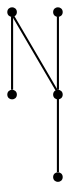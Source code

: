 graph {
  node [shape=point,comment="{\"directed\":false,\"doi\":\"10.1007/978-3-319-73915-1_27\",\"figure\":\"4\"}"]

  v0 [pos="908.4739249633055,2360.5353487255124"]
  v1 [pos="908.4739249633055,2279.6797240919545"]
  v2 [pos="886.0120158841158,2279.679724091955"]
  v3 [pos="818.6314552054847,2320.1086173985864"]
  v4 [pos="818.6314552054847,2279.6797240919545"]

  v0 -- v1 [id="-1",pos="908.4739249633055,2360.5353487255124 908.4739249633055,2279.6797240919545 908.4739249633055,2279.6797240919545 908.4739249633055,2279.6797240919545"]
  v0 -- v3 [id="-2",pos="908.4739249633055,2360.5353487255124 818.6304218936971,2360.5342677356603 818.6304218936971,2360.5342677356603 818.6304218936971,2360.5342677356603 818.6314552054847,2320.1086173985864 818.6314552054847,2320.1086173985864 818.6314552054847,2320.1086173985864"]
  v2 -- v3 [id="-4",pos="886.0120158841158,2279.679724091955 886.0119522956982,2320.1075364087337 886.0119522956982,2320.1075364087337 886.0119522956982,2320.1075364087337 818.6314552054847,2320.1086173985864 818.6314552054847,2320.1086173985864 818.6314552054847,2320.1086173985864"]
  v3 -- v4 [id="-5",pos="818.6314552054847,2320.1086173985864 818.6314552054847,2279.6797240919545 818.6314552054847,2279.6797240919545 818.6314552054847,2279.6797240919545"]
}
